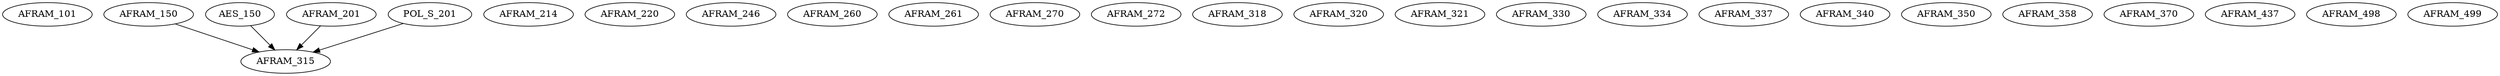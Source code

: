 digraph G {
    AFRAM_101;
    AFRAM_150;
    AFRAM_214;
    AFRAM_220;
    AFRAM_246;
    AFRAM_260;
    AFRAM_261;
    AFRAM_270;
    AFRAM_272;
    edge [color=black];
    AES_150 -> AFRAM_315;
    AFRAM_150 -> AFRAM_315;
    AFRAM_201 -> AFRAM_315;
    POL_S_201 -> AFRAM_315;
    AFRAM_318;
    AFRAM_320;
    AFRAM_321;
    AFRAM_330;
    AFRAM_334;
    AFRAM_337;
    AFRAM_340;
    AFRAM_350;
    AFRAM_358;
    AFRAM_370;
    AFRAM_437;
    AFRAM_498;
    AFRAM_499;
}
